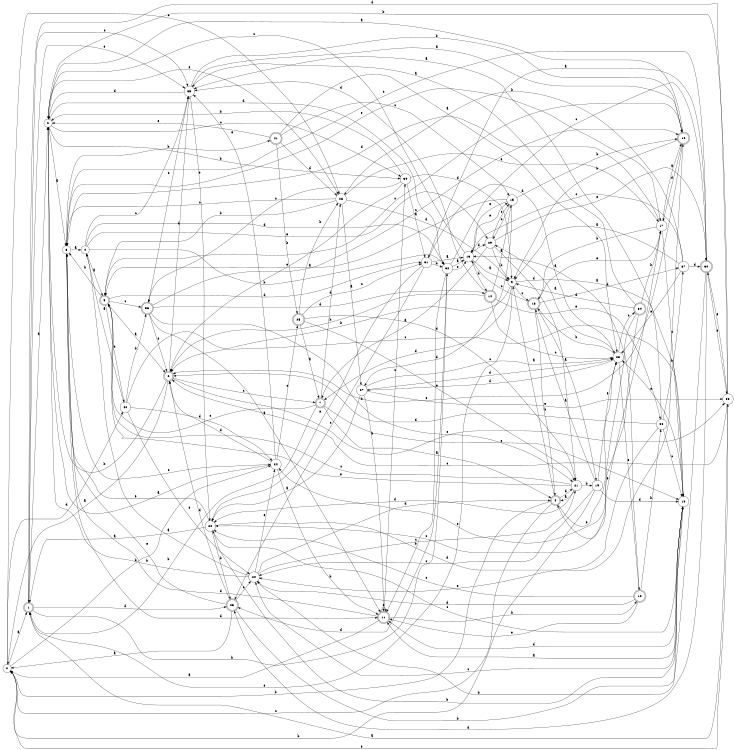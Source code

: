 digraph n34_5 {
__start0 [label="" shape="none"];

rankdir=LR;
size="8,5";

s0 [style="filled", color="black", fillcolor="white" shape="circle", label="0"];
s1 [style="rounded,filled", color="black", fillcolor="white" shape="doublecircle", label="1"];
s2 [style="filled", color="black", fillcolor="white" shape="circle", label="2"];
s3 [style="filled", color="black", fillcolor="white" shape="circle", label="3"];
s4 [style="filled", color="black", fillcolor="white" shape="circle", label="4"];
s5 [style="rounded,filled", color="black", fillcolor="white" shape="doublecircle", label="5"];
s6 [style="rounded,filled", color="black", fillcolor="white" shape="doublecircle", label="6"];
s7 [style="rounded,filled", color="black", fillcolor="white" shape="doublecircle", label="7"];
s8 [style="rounded,filled", color="black", fillcolor="white" shape="doublecircle", label="8"];
s9 [style="filled", color="black", fillcolor="white" shape="circle", label="9"];
s10 [style="filled", color="black", fillcolor="white" shape="circle", label="10"];
s11 [style="rounded,filled", color="black", fillcolor="white" shape="doublecircle", label="11"];
s12 [style="rounded,filled", color="black", fillcolor="white" shape="doublecircle", label="12"];
s13 [style="filled", color="black", fillcolor="white" shape="circle", label="13"];
s14 [style="rounded,filled", color="black", fillcolor="white" shape="doublecircle", label="14"];
s15 [style="filled", color="black", fillcolor="white" shape="circle", label="15"];
s16 [style="rounded,filled", color="black", fillcolor="white" shape="doublecircle", label="16"];
s17 [style="filled", color="black", fillcolor="white" shape="circle", label="17"];
s18 [style="rounded,filled", color="black", fillcolor="white" shape="doublecircle", label="18"];
s19 [style="filled", color="black", fillcolor="white" shape="circle", label="19"];
s20 [style="filled", color="black", fillcolor="white" shape="circle", label="20"];
s21 [style="filled", color="black", fillcolor="white" shape="circle", label="21"];
s22 [style="filled", color="black", fillcolor="white" shape="circle", label="22"];
s23 [style="rounded,filled", color="black", fillcolor="white" shape="doublecircle", label="23"];
s24 [style="filled", color="black", fillcolor="white" shape="circle", label="24"];
s25 [style="rounded,filled", color="black", fillcolor="white" shape="doublecircle", label="25"];
s26 [style="filled", color="black", fillcolor="white" shape="circle", label="26"];
s27 [style="filled", color="black", fillcolor="white" shape="circle", label="27"];
s28 [style="filled", color="black", fillcolor="white" shape="circle", label="28"];
s29 [style="filled", color="black", fillcolor="white" shape="circle", label="29"];
s30 [style="rounded,filled", color="black", fillcolor="white" shape="doublecircle", label="30"];
s31 [style="filled", color="black", fillcolor="white" shape="circle", label="31"];
s32 [style="filled", color="black", fillcolor="white" shape="circle", label="32"];
s33 [style="filled", color="black", fillcolor="white" shape="circle", label="33"];
s34 [style="rounded,filled", color="black", fillcolor="white" shape="doublecircle", label="34"];
s35 [style="filled", color="black", fillcolor="white" shape="circle", label="35"];
s36 [style="rounded,filled", color="black", fillcolor="white" shape="doublecircle", label="36"];
s37 [style="filled", color="black", fillcolor="white" shape="circle", label="37"];
s38 [style="filled", color="black", fillcolor="white" shape="circle", label="38"];
s39 [style="filled", color="black", fillcolor="white" shape="circle", label="39"];
s40 [style="filled", color="black", fillcolor="white" shape="circle", label="40"];
s41 [style="rounded,filled", color="black", fillcolor="white" shape="doublecircle", label="41"];
s0 -> s1 [label="a"];
s0 -> s24 [label="b"];
s0 -> s26 [label="c"];
s0 -> s40 [label="d"];
s0 -> s33 [label="e"];
s1 -> s2 [label="a"];
s1 -> s32 [label="b"];
s1 -> s35 [label="c"];
s1 -> s23 [label="d"];
s1 -> s35 [label="e"];
s2 -> s3 [label="a"];
s2 -> s39 [label="b"];
s2 -> s39 [label="c"];
s2 -> s32 [label="d"];
s2 -> s26 [label="e"];
s3 -> s4 [label="a"];
s3 -> s41 [label="b"];
s3 -> s24 [label="c"];
s3 -> s11 [label="d"];
s3 -> s17 [label="e"];
s4 -> s5 [label="a"];
s4 -> s32 [label="b"];
s4 -> s35 [label="c"];
s4 -> s32 [label="d"];
s4 -> s29 [label="e"];
s5 -> s6 [label="a"];
s5 -> s3 [label="b"];
s5 -> s36 [label="c"];
s5 -> s31 [label="d"];
s5 -> s40 [label="e"];
s6 -> s0 [label="a"];
s6 -> s2 [label="b"];
s6 -> s7 [label="c"];
s6 -> s35 [label="d"];
s6 -> s33 [label="e"];
s7 -> s8 [label="a"];
s7 -> s1 [label="b"];
s7 -> s5 [label="c"];
s7 -> s26 [label="d"];
s7 -> s10 [label="e"];
s8 -> s9 [label="a"];
s8 -> s0 [label="b"];
s8 -> s0 [label="c"];
s8 -> s21 [label="d"];
s8 -> s28 [label="e"];
s9 -> s10 [label="a"];
s9 -> s6 [label="b"];
s9 -> s18 [label="c"];
s9 -> s7 [label="d"];
s9 -> s1 [label="e"];
s10 -> s11 [label="a"];
s10 -> s22 [label="b"];
s10 -> s20 [label="c"];
s10 -> s11 [label="d"];
s10 -> s28 [label="e"];
s11 -> s0 [label="a"];
s11 -> s12 [label="b"];
s11 -> s39 [label="c"];
s11 -> s3 [label="d"];
s11 -> s11 [label="e"];
s12 -> s13 [label="a"];
s12 -> s38 [label="b"];
s12 -> s22 [label="c"];
s12 -> s20 [label="d"];
s12 -> s11 [label="e"];
s13 -> s9 [label="a"];
s13 -> s14 [label="b"];
s13 -> s2 [label="c"];
s13 -> s29 [label="d"];
s13 -> s15 [label="e"];
s14 -> s15 [label="a"];
s14 -> s6 [label="b"];
s14 -> s28 [label="c"];
s14 -> s35 [label="d"];
s14 -> s38 [label="e"];
s15 -> s5 [label="a"];
s15 -> s16 [label="b"];
s15 -> s29 [label="c"];
s15 -> s27 [label="d"];
s15 -> s13 [label="e"];
s16 -> s2 [label="a"];
s16 -> s9 [label="b"];
s16 -> s5 [label="c"];
s16 -> s17 [label="d"];
s16 -> s6 [label="e"];
s17 -> s16 [label="a"];
s17 -> s18 [label="b"];
s17 -> s10 [label="c"];
s17 -> s3 [label="d"];
s17 -> s8 [label="e"];
s18 -> s19 [label="a"];
s18 -> s8 [label="b"];
s18 -> s13 [label="c"];
s18 -> s37 [label="d"];
s18 -> s17 [label="e"];
s19 -> s18 [label="a"];
s19 -> s0 [label="b"];
s19 -> s20 [label="c"];
s19 -> s10 [label="d"];
s19 -> s28 [label="e"];
s20 -> s4 [label="a"];
s20 -> s2 [label="b"];
s20 -> s21 [label="c"];
s20 -> s8 [label="d"];
s20 -> s24 [label="e"];
s21 -> s8 [label="a"];
s21 -> s19 [label="b"];
s21 -> s5 [label="c"];
s21 -> s22 [label="d"];
s21 -> s5 [label="e"];
s22 -> s1 [label="a"];
s22 -> s23 [label="b"];
s22 -> s10 [label="c"];
s22 -> s16 [label="d"];
s22 -> s3 [label="e"];
s23 -> s0 [label="a"];
s23 -> s10 [label="b"];
s23 -> s20 [label="c"];
s23 -> s6 [label="d"];
s23 -> s3 [label="e"];
s24 -> s2 [label="a"];
s24 -> s11 [label="b"];
s24 -> s25 [label="c"];
s24 -> s6 [label="d"];
s24 -> s35 [label="e"];
s25 -> s7 [label="a"];
s25 -> s26 [label="b"];
s25 -> s31 [label="c"];
s25 -> s21 [label="d"];
s25 -> s21 [label="e"];
s26 -> s27 [label="a"];
s26 -> s5 [label="b"];
s26 -> s3 [label="c"];
s26 -> s9 [label="d"];
s26 -> s17 [label="e"];
s27 -> s22 [label="a"];
s27 -> s11 [label="b"];
s27 -> s28 [label="c"];
s27 -> s28 [label="d"];
s27 -> s33 [label="e"];
s28 -> s29 [label="a"];
s28 -> s18 [label="b"];
s28 -> s34 [label="c"];
s28 -> s27 [label="d"];
s28 -> s12 [label="e"];
s29 -> s7 [label="a"];
s29 -> s9 [label="b"];
s29 -> s15 [label="c"];
s29 -> s21 [label="d"];
s29 -> s30 [label="e"];
s30 -> s31 [label="a"];
s30 -> s20 [label="b"];
s30 -> s3 [label="c"];
s30 -> s23 [label="d"];
s30 -> s33 [label="e"];
s31 -> s13 [label="a"];
s31 -> s32 [label="b"];
s31 -> s23 [label="c"];
s31 -> s28 [label="d"];
s31 -> s22 [label="e"];
s32 -> s13 [label="a"];
s32 -> s11 [label="b"];
s32 -> s30 [label="c"];
s32 -> s23 [label="d"];
s32 -> s13 [label="e"];
s33 -> s1 [label="a"];
s33 -> s2 [label="b"];
s33 -> s6 [label="c"];
s33 -> s1 [label="d"];
s33 -> s30 [label="e"];
s34 -> s35 [label="a"];
s34 -> s17 [label="b"];
s34 -> s22 [label="c"];
s34 -> s9 [label="d"];
s34 -> s24 [label="e"];
s35 -> s16 [label="a"];
s35 -> s16 [label="b"];
s35 -> s36 [label="c"];
s35 -> s2 [label="d"];
s35 -> s22 [label="e"];
s36 -> s11 [label="a"];
s36 -> s21 [label="b"];
s36 -> s16 [label="c"];
s36 -> s14 [label="d"];
s36 -> s6 [label="e"];
s37 -> s9 [label="a"];
s37 -> s26 [label="b"];
s37 -> s13 [label="c"];
s37 -> s30 [label="d"];
s37 -> s28 [label="e"];
s38 -> s35 [label="a"];
s38 -> s37 [label="b"];
s38 -> s10 [label="c"];
s38 -> s6 [label="d"];
s38 -> s20 [label="e"];
s39 -> s31 [label="a"];
s39 -> s2 [label="b"];
s39 -> s36 [label="c"];
s39 -> s9 [label="d"];
s39 -> s6 [label="e"];
s40 -> s4 [label="a"];
s40 -> s36 [label="b"];
s40 -> s10 [label="c"];
s40 -> s24 [label="d"];
s40 -> s20 [label="e"];
s41 -> s28 [label="a"];
s41 -> s25 [label="b"];
s41 -> s15 [label="c"];
s41 -> s26 [label="d"];
s41 -> s2 [label="e"];

}